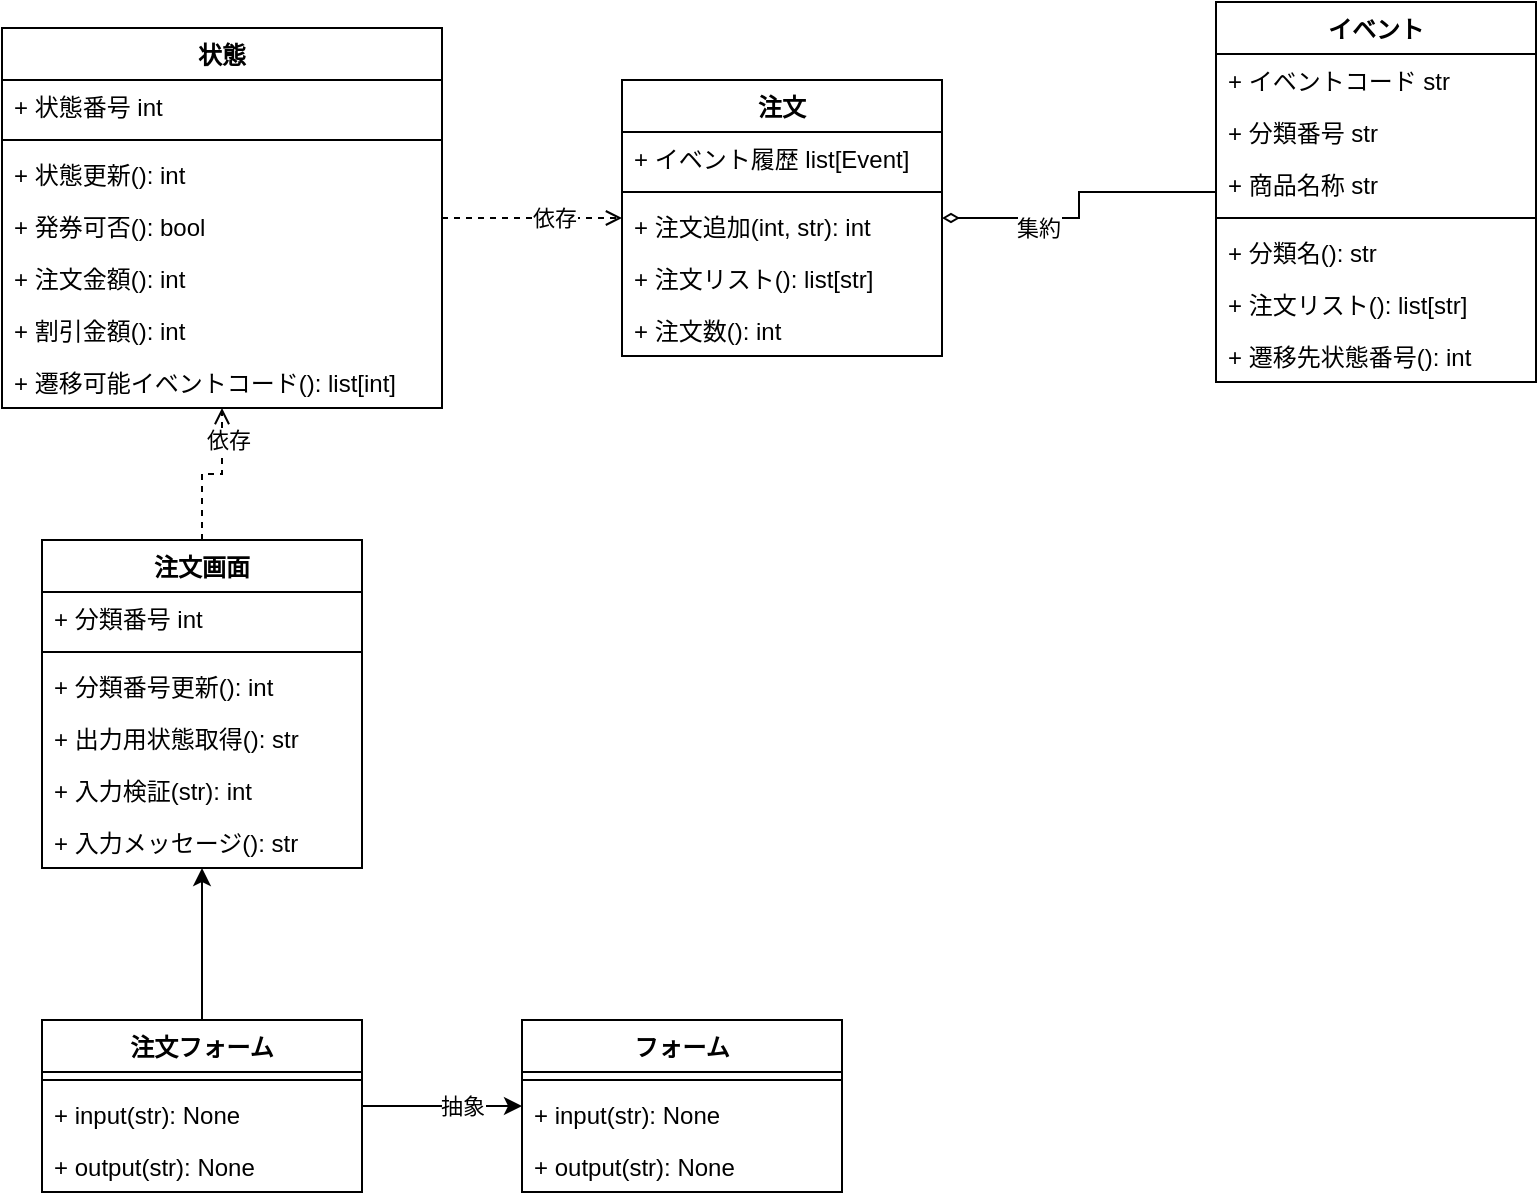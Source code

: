 <mxfile version="18.0.1" type="device"><diagram id="-BsZMmCsJsg0heCQ5Tu1" name="ページ1"><mxGraphModel dx="1102" dy="857" grid="1" gridSize="10" guides="1" tooltips="1" connect="1" arrows="1" fold="1" page="1" pageScale="1" pageWidth="827" pageHeight="1169" math="0" shadow="0"><root><mxCell id="0"/><mxCell id="1" parent="0"/><mxCell id="cuXatYYi7TEv4PDcrnrq-60" style="edgeStyle=orthogonalEdgeStyle;rounded=0;orthogonalLoop=1;jettySize=auto;html=1;endArrow=open;endFill=0;dashed=1;" parent="1" source="cuXatYYi7TEv4PDcrnrq-33" target="cuXatYYi7TEv4PDcrnrq-40" edge="1"><mxGeometry relative="1" as="geometry"/></mxCell><mxCell id="cuXatYYi7TEv4PDcrnrq-61" value="依存" style="edgeLabel;html=1;align=center;verticalAlign=middle;resizable=0;points=[];" parent="cuXatYYi7TEv4PDcrnrq-60" vertex="1" connectable="0"><mxGeometry x="0.271" y="-1" relative="1" as="geometry"><mxPoint x="-1" y="-1" as="offset"/></mxGeometry></mxCell><mxCell id="cuXatYYi7TEv4PDcrnrq-33" value="状態" style="swimlane;fontStyle=1;align=center;verticalAlign=top;childLayout=stackLayout;horizontal=1;startSize=26;horizontalStack=0;resizeParent=1;resizeParentMax=0;resizeLast=0;collapsible=1;marginBottom=0;" parent="1" vertex="1"><mxGeometry x="60" y="464" width="220" height="190" as="geometry"/></mxCell><mxCell id="cuXatYYi7TEv4PDcrnrq-34" value="+ 状態番号 int" style="text;strokeColor=none;fillColor=none;align=left;verticalAlign=top;spacingLeft=4;spacingRight=4;overflow=hidden;rotatable=0;points=[[0,0.5],[1,0.5]];portConstraint=eastwest;" parent="cuXatYYi7TEv4PDcrnrq-33" vertex="1"><mxGeometry y="26" width="220" height="26" as="geometry"/></mxCell><mxCell id="cuXatYYi7TEv4PDcrnrq-35" value="" style="line;strokeWidth=1;fillColor=none;align=left;verticalAlign=middle;spacingTop=-1;spacingLeft=3;spacingRight=3;rotatable=0;labelPosition=right;points=[];portConstraint=eastwest;" parent="cuXatYYi7TEv4PDcrnrq-33" vertex="1"><mxGeometry y="52" width="220" height="8" as="geometry"/></mxCell><mxCell id="TxhONUT6mhlct9u9GHEX-2" value="+ 状態更新(): int" style="text;strokeColor=none;fillColor=none;align=left;verticalAlign=top;spacingLeft=4;spacingRight=4;overflow=hidden;rotatable=0;points=[[0,0.5],[1,0.5]];portConstraint=eastwest;" parent="cuXatYYi7TEv4PDcrnrq-33" vertex="1"><mxGeometry y="60" width="220" height="26" as="geometry"/></mxCell><mxCell id="TxhONUT6mhlct9u9GHEX-3" value="+ 発券可否(): bool" style="text;strokeColor=none;fillColor=none;align=left;verticalAlign=top;spacingLeft=4;spacingRight=4;overflow=hidden;rotatable=0;points=[[0,0.5],[1,0.5]];portConstraint=eastwest;" parent="cuXatYYi7TEv4PDcrnrq-33" vertex="1"><mxGeometry y="86" width="220" height="26" as="geometry"/></mxCell><mxCell id="cuXatYYi7TEv4PDcrnrq-36" value="+ 注文金額(): int" style="text;strokeColor=none;fillColor=none;align=left;verticalAlign=top;spacingLeft=4;spacingRight=4;overflow=hidden;rotatable=0;points=[[0,0.5],[1,0.5]];portConstraint=eastwest;" parent="cuXatYYi7TEv4PDcrnrq-33" vertex="1"><mxGeometry y="112" width="220" height="26" as="geometry"/></mxCell><mxCell id="cuXatYYi7TEv4PDcrnrq-39" value="+ 割引金額(): int" style="text;strokeColor=none;fillColor=none;align=left;verticalAlign=top;spacingLeft=4;spacingRight=4;overflow=hidden;rotatable=0;points=[[0,0.5],[1,0.5]];portConstraint=eastwest;" parent="cuXatYYi7TEv4PDcrnrq-33" vertex="1"><mxGeometry y="138" width="220" height="26" as="geometry"/></mxCell><mxCell id="cuXatYYi7TEv4PDcrnrq-55" value="+ 遷移可能イベントコード(): list[int]" style="text;strokeColor=none;fillColor=none;align=left;verticalAlign=top;spacingLeft=4;spacingRight=4;overflow=hidden;rotatable=0;points=[[0,0.5],[1,0.5]];portConstraint=eastwest;" parent="cuXatYYi7TEv4PDcrnrq-33" vertex="1"><mxGeometry y="164" width="220" height="26" as="geometry"/></mxCell><mxCell id="cuXatYYi7TEv4PDcrnrq-40" value="注文" style="swimlane;fontStyle=1;align=center;verticalAlign=top;childLayout=stackLayout;horizontal=1;startSize=26;horizontalStack=0;resizeParent=1;resizeParentMax=0;resizeLast=0;collapsible=1;marginBottom=0;" parent="1" vertex="1"><mxGeometry x="370" y="490" width="160" height="138" as="geometry"/></mxCell><mxCell id="cuXatYYi7TEv4PDcrnrq-41" value="+ イベント履歴 list[Event]" style="text;strokeColor=none;fillColor=none;align=left;verticalAlign=top;spacingLeft=4;spacingRight=4;overflow=hidden;rotatable=0;points=[[0,0.5],[1,0.5]];portConstraint=eastwest;" parent="cuXatYYi7TEv4PDcrnrq-40" vertex="1"><mxGeometry y="26" width="160" height="26" as="geometry"/></mxCell><mxCell id="cuXatYYi7TEv4PDcrnrq-43" value="" style="line;strokeWidth=1;fillColor=none;align=left;verticalAlign=middle;spacingTop=-1;spacingLeft=3;spacingRight=3;rotatable=0;labelPosition=right;points=[];portConstraint=eastwest;" parent="cuXatYYi7TEv4PDcrnrq-40" vertex="1"><mxGeometry y="52" width="160" height="8" as="geometry"/></mxCell><mxCell id="TxhONUT6mhlct9u9GHEX-1" value="+ 注文追加(int, str): int" style="text;strokeColor=none;fillColor=none;align=left;verticalAlign=top;spacingLeft=4;spacingRight=4;overflow=hidden;rotatable=0;points=[[0,0.5],[1,0.5]];portConstraint=eastwest;" parent="cuXatYYi7TEv4PDcrnrq-40" vertex="1"><mxGeometry y="60" width="160" height="26" as="geometry"/></mxCell><mxCell id="cuXatYYi7TEv4PDcrnrq-44" value="+ 注文リスト(): list[str]" style="text;strokeColor=none;fillColor=none;align=left;verticalAlign=top;spacingLeft=4;spacingRight=4;overflow=hidden;rotatable=0;points=[[0,0.5],[1,0.5]];portConstraint=eastwest;" parent="cuXatYYi7TEv4PDcrnrq-40" vertex="1"><mxGeometry y="86" width="160" height="26" as="geometry"/></mxCell><mxCell id="cuXatYYi7TEv4PDcrnrq-53" value="+ 注文数(): int" style="text;strokeColor=none;fillColor=none;align=left;verticalAlign=top;spacingLeft=4;spacingRight=4;overflow=hidden;rotatable=0;points=[[0,0.5],[1,0.5]];portConstraint=eastwest;" parent="cuXatYYi7TEv4PDcrnrq-40" vertex="1"><mxGeometry y="112" width="160" height="26" as="geometry"/></mxCell><mxCell id="cuXatYYi7TEv4PDcrnrq-58" style="edgeStyle=orthogonalEdgeStyle;rounded=0;orthogonalLoop=1;jettySize=auto;html=1;endArrow=diamondThin;endFill=0;" parent="1" source="cuXatYYi7TEv4PDcrnrq-46" target="cuXatYYi7TEv4PDcrnrq-40" edge="1"><mxGeometry relative="1" as="geometry"/></mxCell><mxCell id="cuXatYYi7TEv4PDcrnrq-59" value="集約" style="edgeLabel;html=1;align=center;verticalAlign=middle;resizable=0;points=[];" parent="cuXatYYi7TEv4PDcrnrq-58" vertex="1" connectable="0"><mxGeometry x="0.369" y="5" relative="1" as="geometry"><mxPoint as="offset"/></mxGeometry></mxCell><mxCell id="cuXatYYi7TEv4PDcrnrq-46" value="イベント" style="swimlane;fontStyle=1;align=center;verticalAlign=top;childLayout=stackLayout;horizontal=1;startSize=26;horizontalStack=0;resizeParent=1;resizeParentMax=0;resizeLast=0;collapsible=1;marginBottom=0;" parent="1" vertex="1"><mxGeometry x="667" y="451" width="160" height="190" as="geometry"/></mxCell><mxCell id="cuXatYYi7TEv4PDcrnrq-47" value="+ イベントコード str" style="text;strokeColor=none;fillColor=none;align=left;verticalAlign=top;spacingLeft=4;spacingRight=4;overflow=hidden;rotatable=0;points=[[0,0.5],[1,0.5]];portConstraint=eastwest;" parent="cuXatYYi7TEv4PDcrnrq-46" vertex="1"><mxGeometry y="26" width="160" height="26" as="geometry"/></mxCell><mxCell id="cuXatYYi7TEv4PDcrnrq-50" value="+ 分類番号 str" style="text;strokeColor=none;fillColor=none;align=left;verticalAlign=top;spacingLeft=4;spacingRight=4;overflow=hidden;rotatable=0;points=[[0,0.5],[1,0.5]];portConstraint=eastwest;" parent="cuXatYYi7TEv4PDcrnrq-46" vertex="1"><mxGeometry y="52" width="160" height="26" as="geometry"/></mxCell><mxCell id="cuXatYYi7TEv4PDcrnrq-52" value="+ 商品名称 str" style="text;strokeColor=none;fillColor=none;align=left;verticalAlign=top;spacingLeft=4;spacingRight=4;overflow=hidden;rotatable=0;points=[[0,0.5],[1,0.5]];portConstraint=eastwest;" parent="cuXatYYi7TEv4PDcrnrq-46" vertex="1"><mxGeometry y="78" width="160" height="26" as="geometry"/></mxCell><mxCell id="cuXatYYi7TEv4PDcrnrq-48" value="" style="line;strokeWidth=1;fillColor=none;align=left;verticalAlign=middle;spacingTop=-1;spacingLeft=3;spacingRight=3;rotatable=0;labelPosition=right;points=[];portConstraint=eastwest;" parent="cuXatYYi7TEv4PDcrnrq-46" vertex="1"><mxGeometry y="104" width="160" height="8" as="geometry"/></mxCell><mxCell id="cuXatYYi7TEv4PDcrnrq-51" value="+ 分類名(): str" style="text;strokeColor=none;fillColor=none;align=left;verticalAlign=top;spacingLeft=4;spacingRight=4;overflow=hidden;rotatable=0;points=[[0,0.5],[1,0.5]];portConstraint=eastwest;" parent="cuXatYYi7TEv4PDcrnrq-46" vertex="1"><mxGeometry y="112" width="160" height="26" as="geometry"/></mxCell><mxCell id="cuXatYYi7TEv4PDcrnrq-49" value="+ 注文リスト(): list[str]" style="text;strokeColor=none;fillColor=none;align=left;verticalAlign=top;spacingLeft=4;spacingRight=4;overflow=hidden;rotatable=0;points=[[0,0.5],[1,0.5]];portConstraint=eastwest;" parent="cuXatYYi7TEv4PDcrnrq-46" vertex="1"><mxGeometry y="138" width="160" height="26" as="geometry"/></mxCell><mxCell id="cuXatYYi7TEv4PDcrnrq-54" value="+ 遷移先状態番号(): int" style="text;strokeColor=none;fillColor=none;align=left;verticalAlign=top;spacingLeft=4;spacingRight=4;overflow=hidden;rotatable=0;points=[[0,0.5],[1,0.5]];portConstraint=eastwest;" parent="cuXatYYi7TEv4PDcrnrq-46" vertex="1"><mxGeometry y="164" width="160" height="26" as="geometry"/></mxCell><mxCell id="TxhONUT6mhlct9u9GHEX-18" style="edgeStyle=orthogonalEdgeStyle;rounded=0;orthogonalLoop=1;jettySize=auto;html=1;dashed=1;endArrow=open;endFill=0;" parent="1" source="TxhONUT6mhlct9u9GHEX-4" target="cuXatYYi7TEv4PDcrnrq-33" edge="1"><mxGeometry relative="1" as="geometry"/></mxCell><mxCell id="TxhONUT6mhlct9u9GHEX-24" value="依存" style="edgeLabel;html=1;align=center;verticalAlign=middle;resizable=0;points=[];" parent="TxhONUT6mhlct9u9GHEX-18" vertex="1" connectable="0"><mxGeometry x="0.582" y="-3" relative="1" as="geometry"><mxPoint as="offset"/></mxGeometry></mxCell><mxCell id="TxhONUT6mhlct9u9GHEX-4" value="注文画面" style="swimlane;fontStyle=1;align=center;verticalAlign=top;childLayout=stackLayout;horizontal=1;startSize=26;horizontalStack=0;resizeParent=1;resizeParentMax=0;resizeLast=0;collapsible=1;marginBottom=0;" parent="1" vertex="1"><mxGeometry x="80" y="720" width="160" height="164" as="geometry"/></mxCell><mxCell id="TxhONUT6mhlct9u9GHEX-5" value="+ 分類番号 int" style="text;strokeColor=none;fillColor=none;align=left;verticalAlign=top;spacingLeft=4;spacingRight=4;overflow=hidden;rotatable=0;points=[[0,0.5],[1,0.5]];portConstraint=eastwest;" parent="TxhONUT6mhlct9u9GHEX-4" vertex="1"><mxGeometry y="26" width="160" height="26" as="geometry"/></mxCell><mxCell id="TxhONUT6mhlct9u9GHEX-6" value="" style="line;strokeWidth=1;fillColor=none;align=left;verticalAlign=middle;spacingTop=-1;spacingLeft=3;spacingRight=3;rotatable=0;labelPosition=right;points=[];portConstraint=eastwest;" parent="TxhONUT6mhlct9u9GHEX-4" vertex="1"><mxGeometry y="52" width="160" height="8" as="geometry"/></mxCell><mxCell id="TxhONUT6mhlct9u9GHEX-7" value="+ 分類番号更新(): int" style="text;strokeColor=none;fillColor=none;align=left;verticalAlign=top;spacingLeft=4;spacingRight=4;overflow=hidden;rotatable=0;points=[[0,0.5],[1,0.5]];portConstraint=eastwest;" parent="TxhONUT6mhlct9u9GHEX-4" vertex="1"><mxGeometry y="60" width="160" height="26" as="geometry"/></mxCell><mxCell id="TxhONUT6mhlct9u9GHEX-9" value="+ 出力用状態取得(): str" style="text;strokeColor=none;fillColor=none;align=left;verticalAlign=top;spacingLeft=4;spacingRight=4;overflow=hidden;rotatable=0;points=[[0,0.5],[1,0.5]];portConstraint=eastwest;" parent="TxhONUT6mhlct9u9GHEX-4" vertex="1"><mxGeometry y="86" width="160" height="26" as="geometry"/></mxCell><mxCell id="TxhONUT6mhlct9u9GHEX-8" value="+ 入力検証(str): int" style="text;strokeColor=none;fillColor=none;align=left;verticalAlign=top;spacingLeft=4;spacingRight=4;overflow=hidden;rotatable=0;points=[[0,0.5],[1,0.5]];portConstraint=eastwest;" parent="TxhONUT6mhlct9u9GHEX-4" vertex="1"><mxGeometry y="112" width="160" height="26" as="geometry"/></mxCell><mxCell id="TxhONUT6mhlct9u9GHEX-16" value="+ 入力メッセージ(): str" style="text;strokeColor=none;fillColor=none;align=left;verticalAlign=top;spacingLeft=4;spacingRight=4;overflow=hidden;rotatable=0;points=[[0,0.5],[1,0.5]];portConstraint=eastwest;" parent="TxhONUT6mhlct9u9GHEX-4" vertex="1"><mxGeometry y="138" width="160" height="26" as="geometry"/></mxCell><mxCell id="DndwkVSZpYmwOtKD386J-1" style="edgeStyle=orthogonalEdgeStyle;rounded=0;orthogonalLoop=1;jettySize=auto;html=1;" edge="1" parent="1" source="TxhONUT6mhlct9u9GHEX-10" target="TxhONUT6mhlct9u9GHEX-4"><mxGeometry relative="1" as="geometry"><Array as="points"><mxPoint x="160" y="900"/><mxPoint x="160" y="900"/></Array></mxGeometry></mxCell><mxCell id="DndwkVSZpYmwOtKD386J-6" style="edgeStyle=orthogonalEdgeStyle;rounded=0;orthogonalLoop=1;jettySize=auto;html=1;" edge="1" parent="1" source="TxhONUT6mhlct9u9GHEX-10" target="DndwkVSZpYmwOtKD386J-2"><mxGeometry relative="1" as="geometry"/></mxCell><mxCell id="DndwkVSZpYmwOtKD386J-7" value="抽象" style="edgeLabel;html=1;align=center;verticalAlign=middle;resizable=0;points=[];" vertex="1" connectable="0" parent="DndwkVSZpYmwOtKD386J-6"><mxGeometry x="0.25" relative="1" as="geometry"><mxPoint as="offset"/></mxGeometry></mxCell><mxCell id="TxhONUT6mhlct9u9GHEX-10" value="注文フォーム" style="swimlane;fontStyle=1;align=center;verticalAlign=top;childLayout=stackLayout;horizontal=1;startSize=26;horizontalStack=0;resizeParent=1;resizeParentMax=0;resizeLast=0;collapsible=1;marginBottom=0;" parent="1" vertex="1"><mxGeometry x="80" y="960" width="160" height="86" as="geometry"/></mxCell><mxCell id="TxhONUT6mhlct9u9GHEX-12" value="" style="line;strokeWidth=1;fillColor=none;align=left;verticalAlign=middle;spacingTop=-1;spacingLeft=3;spacingRight=3;rotatable=0;labelPosition=right;points=[];portConstraint=eastwest;" parent="TxhONUT6mhlct9u9GHEX-10" vertex="1"><mxGeometry y="26" width="160" height="8" as="geometry"/></mxCell><mxCell id="TxhONUT6mhlct9u9GHEX-13" value="+ input(str): None " style="text;strokeColor=none;fillColor=none;align=left;verticalAlign=top;spacingLeft=4;spacingRight=4;overflow=hidden;rotatable=0;points=[[0,0.5],[1,0.5]];portConstraint=eastwest;" parent="TxhONUT6mhlct9u9GHEX-10" vertex="1"><mxGeometry y="34" width="160" height="26" as="geometry"/></mxCell><mxCell id="TxhONUT6mhlct9u9GHEX-14" value="+ output(str): None" style="text;strokeColor=none;fillColor=none;align=left;verticalAlign=top;spacingLeft=4;spacingRight=4;overflow=hidden;rotatable=0;points=[[0,0.5],[1,0.5]];portConstraint=eastwest;" parent="TxhONUT6mhlct9u9GHEX-10" vertex="1"><mxGeometry y="60" width="160" height="26" as="geometry"/></mxCell><mxCell id="DndwkVSZpYmwOtKD386J-2" value="フォーム" style="swimlane;fontStyle=1;align=center;verticalAlign=top;childLayout=stackLayout;horizontal=1;startSize=26;horizontalStack=0;resizeParent=1;resizeParentMax=0;resizeLast=0;collapsible=1;marginBottom=0;" vertex="1" parent="1"><mxGeometry x="320" y="960" width="160" height="86" as="geometry"/></mxCell><mxCell id="DndwkVSZpYmwOtKD386J-3" value="" style="line;strokeWidth=1;fillColor=none;align=left;verticalAlign=middle;spacingTop=-1;spacingLeft=3;spacingRight=3;rotatable=0;labelPosition=right;points=[];portConstraint=eastwest;" vertex="1" parent="DndwkVSZpYmwOtKD386J-2"><mxGeometry y="26" width="160" height="8" as="geometry"/></mxCell><mxCell id="DndwkVSZpYmwOtKD386J-4" value="+ input(str): None " style="text;strokeColor=none;fillColor=none;align=left;verticalAlign=top;spacingLeft=4;spacingRight=4;overflow=hidden;rotatable=0;points=[[0,0.5],[1,0.5]];portConstraint=eastwest;" vertex="1" parent="DndwkVSZpYmwOtKD386J-2"><mxGeometry y="34" width="160" height="26" as="geometry"/></mxCell><mxCell id="DndwkVSZpYmwOtKD386J-5" value="+ output(str): None" style="text;strokeColor=none;fillColor=none;align=left;verticalAlign=top;spacingLeft=4;spacingRight=4;overflow=hidden;rotatable=0;points=[[0,0.5],[1,0.5]];portConstraint=eastwest;" vertex="1" parent="DndwkVSZpYmwOtKD386J-2"><mxGeometry y="60" width="160" height="26" as="geometry"/></mxCell></root></mxGraphModel></diagram></mxfile>